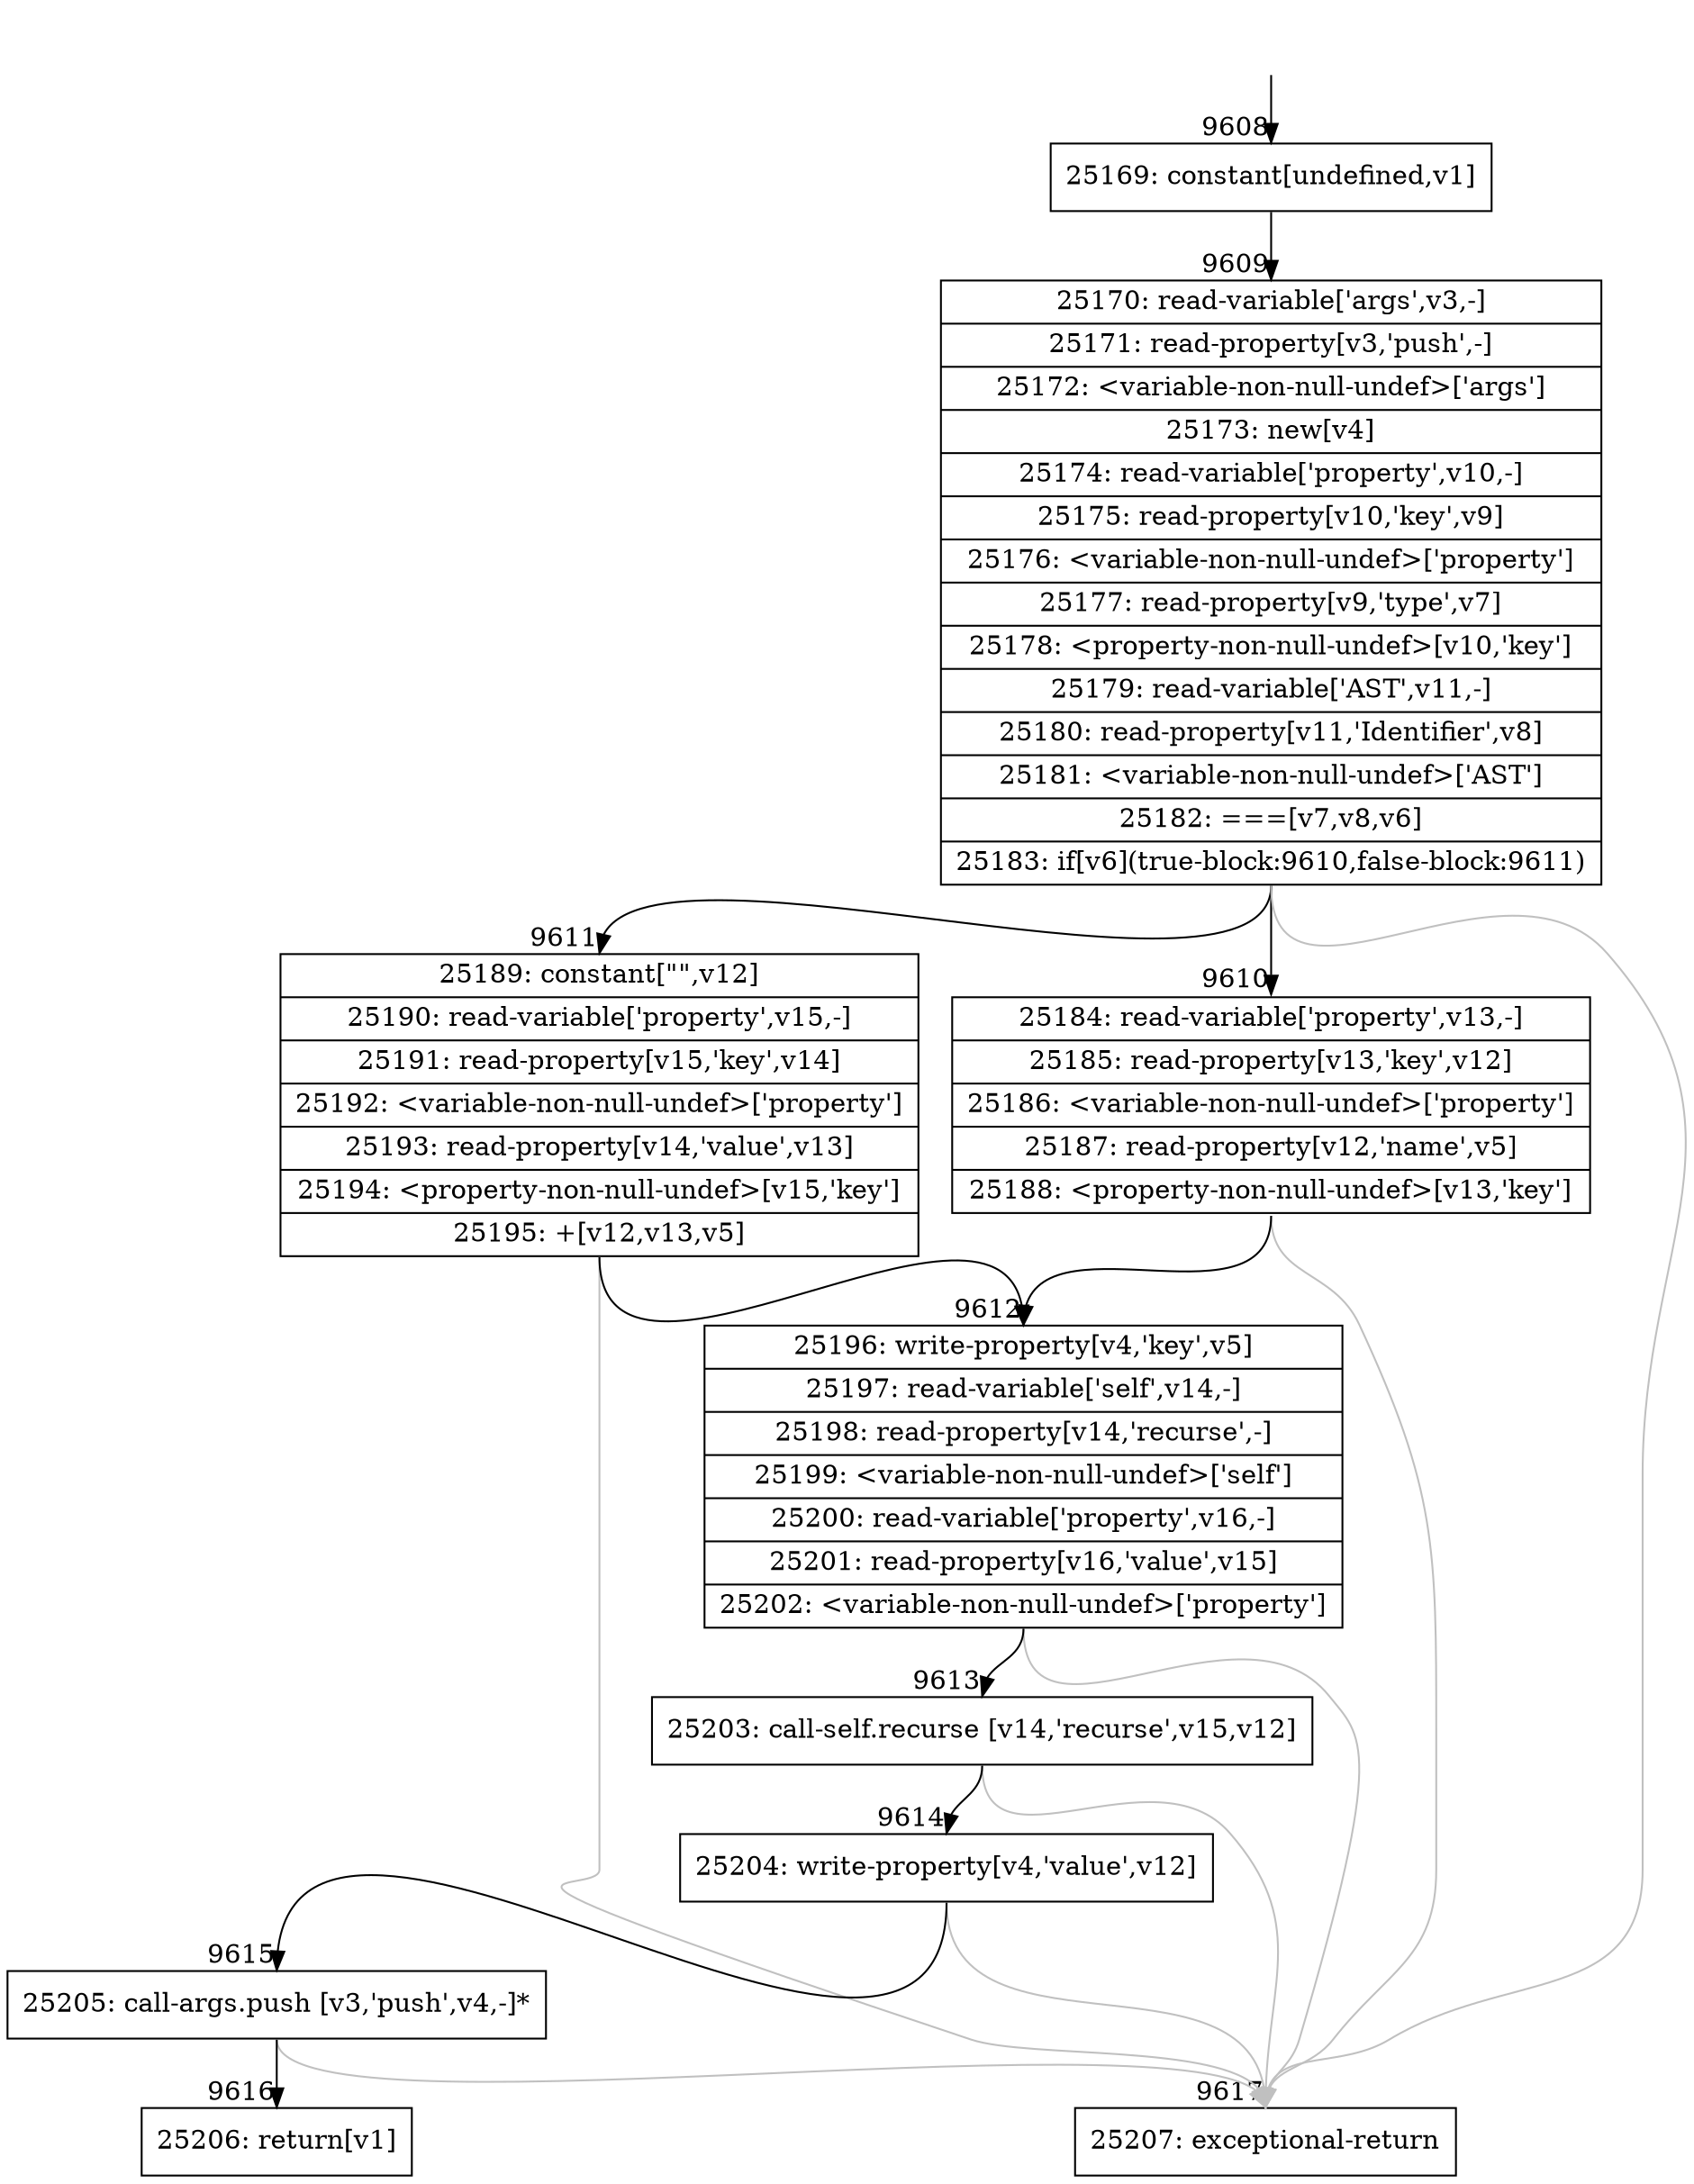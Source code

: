 digraph {
rankdir="TD"
BB_entry711[shape=none,label=""];
BB_entry711 -> BB9608 [tailport=s, headport=n, headlabel="    9608"]
BB9608 [shape=record label="{25169: constant[undefined,v1]}" ] 
BB9608 -> BB9609 [tailport=s, headport=n, headlabel="      9609"]
BB9609 [shape=record label="{25170: read-variable['args',v3,-]|25171: read-property[v3,'push',-]|25172: \<variable-non-null-undef\>['args']|25173: new[v4]|25174: read-variable['property',v10,-]|25175: read-property[v10,'key',v9]|25176: \<variable-non-null-undef\>['property']|25177: read-property[v9,'type',v7]|25178: \<property-non-null-undef\>[v10,'key']|25179: read-variable['AST',v11,-]|25180: read-property[v11,'Identifier',v8]|25181: \<variable-non-null-undef\>['AST']|25182: ===[v7,v8,v6]|25183: if[v6](true-block:9610,false-block:9611)}" ] 
BB9609 -> BB9610 [tailport=s, headport=n, headlabel="      9610"]
BB9609 -> BB9611 [tailport=s, headport=n, headlabel="      9611"]
BB9609 -> BB9617 [tailport=s, headport=n, color=gray, headlabel="      9617"]
BB9610 [shape=record label="{25184: read-variable['property',v13,-]|25185: read-property[v13,'key',v12]|25186: \<variable-non-null-undef\>['property']|25187: read-property[v12,'name',v5]|25188: \<property-non-null-undef\>[v13,'key']}" ] 
BB9610 -> BB9612 [tailport=s, headport=n, headlabel="      9612"]
BB9610 -> BB9617 [tailport=s, headport=n, color=gray]
BB9611 [shape=record label="{25189: constant[\"\",v12]|25190: read-variable['property',v15,-]|25191: read-property[v15,'key',v14]|25192: \<variable-non-null-undef\>['property']|25193: read-property[v14,'value',v13]|25194: \<property-non-null-undef\>[v15,'key']|25195: +[v12,v13,v5]}" ] 
BB9611 -> BB9612 [tailport=s, headport=n]
BB9611 -> BB9617 [tailport=s, headport=n, color=gray]
BB9612 [shape=record label="{25196: write-property[v4,'key',v5]|25197: read-variable['self',v14,-]|25198: read-property[v14,'recurse',-]|25199: \<variable-non-null-undef\>['self']|25200: read-variable['property',v16,-]|25201: read-property[v16,'value',v15]|25202: \<variable-non-null-undef\>['property']}" ] 
BB9612 -> BB9613 [tailport=s, headport=n, headlabel="      9613"]
BB9612 -> BB9617 [tailport=s, headport=n, color=gray]
BB9613 [shape=record label="{25203: call-self.recurse [v14,'recurse',v15,v12]}" ] 
BB9613 -> BB9614 [tailport=s, headport=n, headlabel="      9614"]
BB9613 -> BB9617 [tailport=s, headport=n, color=gray]
BB9614 [shape=record label="{25204: write-property[v4,'value',v12]}" ] 
BB9614 -> BB9615 [tailport=s, headport=n, headlabel="      9615"]
BB9614 -> BB9617 [tailport=s, headport=n, color=gray]
BB9615 [shape=record label="{25205: call-args.push [v3,'push',v4,-]*}" ] 
BB9615 -> BB9616 [tailport=s, headport=n, headlabel="      9616"]
BB9615 -> BB9617 [tailport=s, headport=n, color=gray]
BB9616 [shape=record label="{25206: return[v1]}" ] 
BB9617 [shape=record label="{25207: exceptional-return}" ] 
//#$~ 13720
}
